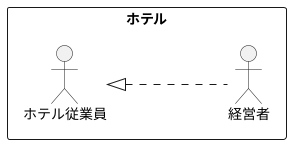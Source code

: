 @startuml 演習2-1
left to right direction
rectangle ホテル {
actor 経営者
actor ホテル従業員
}
ホテル従業員 <|... 経営者
@enduml